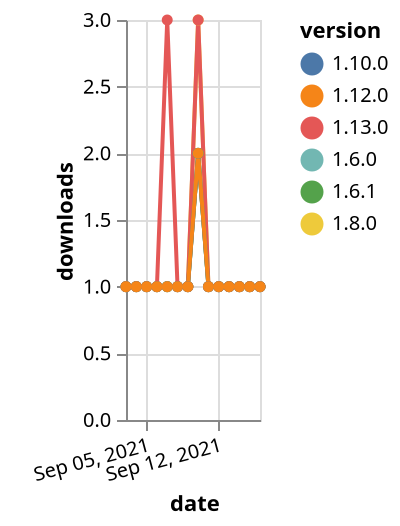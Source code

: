 {"$schema": "https://vega.github.io/schema/vega-lite/v5.json", "description": "A simple bar chart with embedded data.", "data": {"values": [{"date": "2021-09-03", "total": 232, "delta": 1, "version": "1.6.0"}, {"date": "2021-09-04", "total": 233, "delta": 1, "version": "1.6.0"}, {"date": "2021-09-05", "total": 234, "delta": 1, "version": "1.6.0"}, {"date": "2021-09-06", "total": 235, "delta": 1, "version": "1.6.0"}, {"date": "2021-09-07", "total": 236, "delta": 1, "version": "1.6.0"}, {"date": "2021-09-08", "total": 237, "delta": 1, "version": "1.6.0"}, {"date": "2021-09-09", "total": 238, "delta": 1, "version": "1.6.0"}, {"date": "2021-09-10", "total": 240, "delta": 2, "version": "1.6.0"}, {"date": "2021-09-11", "total": 241, "delta": 1, "version": "1.6.0"}, {"date": "2021-09-12", "total": 242, "delta": 1, "version": "1.6.0"}, {"date": "2021-09-13", "total": 243, "delta": 1, "version": "1.6.0"}, {"date": "2021-09-14", "total": 244, "delta": 1, "version": "1.6.0"}, {"date": "2021-09-15", "total": 245, "delta": 1, "version": "1.6.0"}, {"date": "2021-09-16", "total": 246, "delta": 1, "version": "1.6.0"}, {"date": "2021-09-03", "total": 228, "delta": 1, "version": "1.6.1"}, {"date": "2021-09-04", "total": 229, "delta": 1, "version": "1.6.1"}, {"date": "2021-09-05", "total": 230, "delta": 1, "version": "1.6.1"}, {"date": "2021-09-06", "total": 231, "delta": 1, "version": "1.6.1"}, {"date": "2021-09-07", "total": 232, "delta": 1, "version": "1.6.1"}, {"date": "2021-09-08", "total": 233, "delta": 1, "version": "1.6.1"}, {"date": "2021-09-09", "total": 234, "delta": 1, "version": "1.6.1"}, {"date": "2021-09-10", "total": 236, "delta": 2, "version": "1.6.1"}, {"date": "2021-09-11", "total": 237, "delta": 1, "version": "1.6.1"}, {"date": "2021-09-12", "total": 238, "delta": 1, "version": "1.6.1"}, {"date": "2021-09-13", "total": 239, "delta": 1, "version": "1.6.1"}, {"date": "2021-09-14", "total": 240, "delta": 1, "version": "1.6.1"}, {"date": "2021-09-15", "total": 241, "delta": 1, "version": "1.6.1"}, {"date": "2021-09-16", "total": 242, "delta": 1, "version": "1.6.1"}, {"date": "2021-09-03", "total": 320, "delta": 1, "version": "1.8.0"}, {"date": "2021-09-04", "total": 321, "delta": 1, "version": "1.8.0"}, {"date": "2021-09-05", "total": 322, "delta": 1, "version": "1.8.0"}, {"date": "2021-09-06", "total": 323, "delta": 1, "version": "1.8.0"}, {"date": "2021-09-07", "total": 324, "delta": 1, "version": "1.8.0"}, {"date": "2021-09-08", "total": 325, "delta": 1, "version": "1.8.0"}, {"date": "2021-09-09", "total": 326, "delta": 1, "version": "1.8.0"}, {"date": "2021-09-10", "total": 329, "delta": 3, "version": "1.8.0"}, {"date": "2021-09-11", "total": 330, "delta": 1, "version": "1.8.0"}, {"date": "2021-09-12", "total": 331, "delta": 1, "version": "1.8.0"}, {"date": "2021-09-13", "total": 332, "delta": 1, "version": "1.8.0"}, {"date": "2021-09-14", "total": 333, "delta": 1, "version": "1.8.0"}, {"date": "2021-09-15", "total": 334, "delta": 1, "version": "1.8.0"}, {"date": "2021-09-16", "total": 335, "delta": 1, "version": "1.8.0"}, {"date": "2021-09-03", "total": 182, "delta": 1, "version": "1.13.0"}, {"date": "2021-09-04", "total": 183, "delta": 1, "version": "1.13.0"}, {"date": "2021-09-05", "total": 184, "delta": 1, "version": "1.13.0"}, {"date": "2021-09-06", "total": 185, "delta": 1, "version": "1.13.0"}, {"date": "2021-09-07", "total": 188, "delta": 3, "version": "1.13.0"}, {"date": "2021-09-08", "total": 189, "delta": 1, "version": "1.13.0"}, {"date": "2021-09-09", "total": 190, "delta": 1, "version": "1.13.0"}, {"date": "2021-09-10", "total": 193, "delta": 3, "version": "1.13.0"}, {"date": "2021-09-11", "total": 194, "delta": 1, "version": "1.13.0"}, {"date": "2021-09-12", "total": 195, "delta": 1, "version": "1.13.0"}, {"date": "2021-09-13", "total": 196, "delta": 1, "version": "1.13.0"}, {"date": "2021-09-14", "total": 197, "delta": 1, "version": "1.13.0"}, {"date": "2021-09-15", "total": 198, "delta": 1, "version": "1.13.0"}, {"date": "2021-09-16", "total": 199, "delta": 1, "version": "1.13.0"}, {"date": "2021-09-03", "total": 180, "delta": 1, "version": "1.10.0"}, {"date": "2021-09-04", "total": 181, "delta": 1, "version": "1.10.0"}, {"date": "2021-09-05", "total": 182, "delta": 1, "version": "1.10.0"}, {"date": "2021-09-06", "total": 183, "delta": 1, "version": "1.10.0"}, {"date": "2021-09-07", "total": 184, "delta": 1, "version": "1.10.0"}, {"date": "2021-09-08", "total": 185, "delta": 1, "version": "1.10.0"}, {"date": "2021-09-09", "total": 186, "delta": 1, "version": "1.10.0"}, {"date": "2021-09-10", "total": 188, "delta": 2, "version": "1.10.0"}, {"date": "2021-09-11", "total": 189, "delta": 1, "version": "1.10.0"}, {"date": "2021-09-12", "total": 190, "delta": 1, "version": "1.10.0"}, {"date": "2021-09-13", "total": 191, "delta": 1, "version": "1.10.0"}, {"date": "2021-09-14", "total": 192, "delta": 1, "version": "1.10.0"}, {"date": "2021-09-15", "total": 193, "delta": 1, "version": "1.10.0"}, {"date": "2021-09-16", "total": 194, "delta": 1, "version": "1.10.0"}, {"date": "2021-09-03", "total": 152, "delta": 1, "version": "1.12.0"}, {"date": "2021-09-04", "total": 153, "delta": 1, "version": "1.12.0"}, {"date": "2021-09-05", "total": 154, "delta": 1, "version": "1.12.0"}, {"date": "2021-09-06", "total": 155, "delta": 1, "version": "1.12.0"}, {"date": "2021-09-07", "total": 156, "delta": 1, "version": "1.12.0"}, {"date": "2021-09-08", "total": 157, "delta": 1, "version": "1.12.0"}, {"date": "2021-09-09", "total": 158, "delta": 1, "version": "1.12.0"}, {"date": "2021-09-10", "total": 160, "delta": 2, "version": "1.12.0"}, {"date": "2021-09-11", "total": 161, "delta": 1, "version": "1.12.0"}, {"date": "2021-09-12", "total": 162, "delta": 1, "version": "1.12.0"}, {"date": "2021-09-13", "total": 163, "delta": 1, "version": "1.12.0"}, {"date": "2021-09-14", "total": 164, "delta": 1, "version": "1.12.0"}, {"date": "2021-09-15", "total": 165, "delta": 1, "version": "1.12.0"}, {"date": "2021-09-16", "total": 166, "delta": 1, "version": "1.12.0"}]}, "width": "container", "mark": {"type": "line", "point": {"filled": true}}, "encoding": {"x": {"field": "date", "type": "temporal", "timeUnit": "yearmonthdate", "title": "date", "axis": {"labelAngle": -15}}, "y": {"field": "delta", "type": "quantitative", "title": "downloads"}, "color": {"field": "version", "type": "nominal"}, "tooltip": {"field": "delta"}}}
